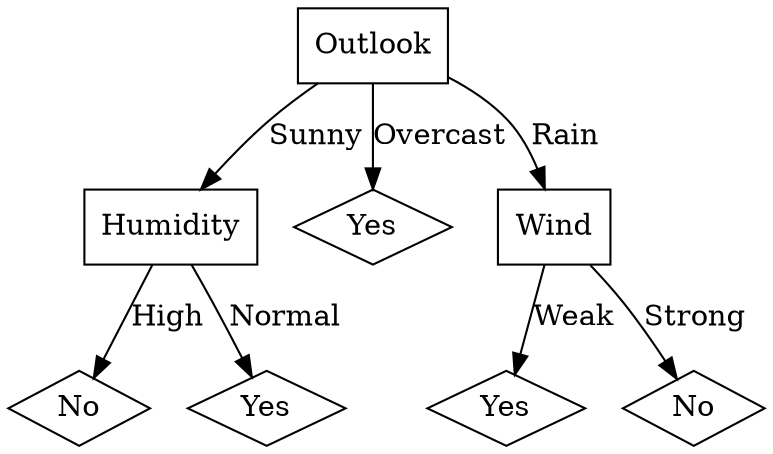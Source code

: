 digraph G {
node [shape=box];
0 [label="Outlook"];
1 [label="Humidity"];
2 [shape=diamond, label="No"];
3 [shape=diamond, label="Yes"];
4 [shape=diamond, label="Yes"];
5 [label="Wind"];
6 [shape=diamond, label="Yes"];
7 [shape=diamond, label="No"];
0 -> 1 [ label="Sunny"];
0 -> 4 [ label="Overcast"];
0 -> 5 [ label="Rain"];
1 -> 2 [ label="High"];
1 -> 3 [ label="Normal"];
5 -> 6 [ label="Weak"];
5 -> 7 [ label="Strong"];
}
